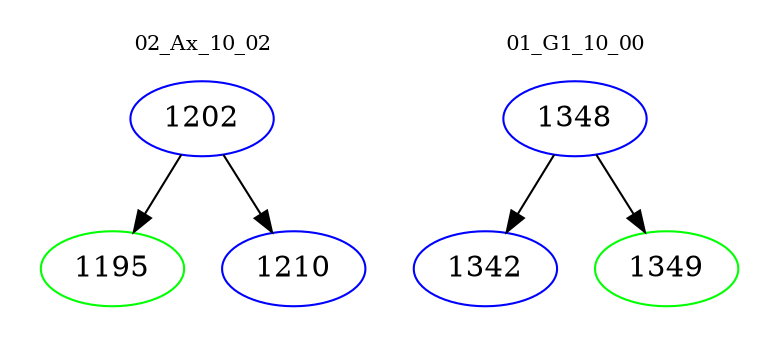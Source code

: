 digraph{
subgraph cluster_0 {
color = white
label = "02_Ax_10_02";
fontsize=10;
T0_1202 [label="1202", color="blue"]
T0_1202 -> T0_1195 [color="black"]
T0_1195 [label="1195", color="green"]
T0_1202 -> T0_1210 [color="black"]
T0_1210 [label="1210", color="blue"]
}
subgraph cluster_1 {
color = white
label = "01_G1_10_00";
fontsize=10;
T1_1348 [label="1348", color="blue"]
T1_1348 -> T1_1342 [color="black"]
T1_1342 [label="1342", color="blue"]
T1_1348 -> T1_1349 [color="black"]
T1_1349 [label="1349", color="green"]
}
}
